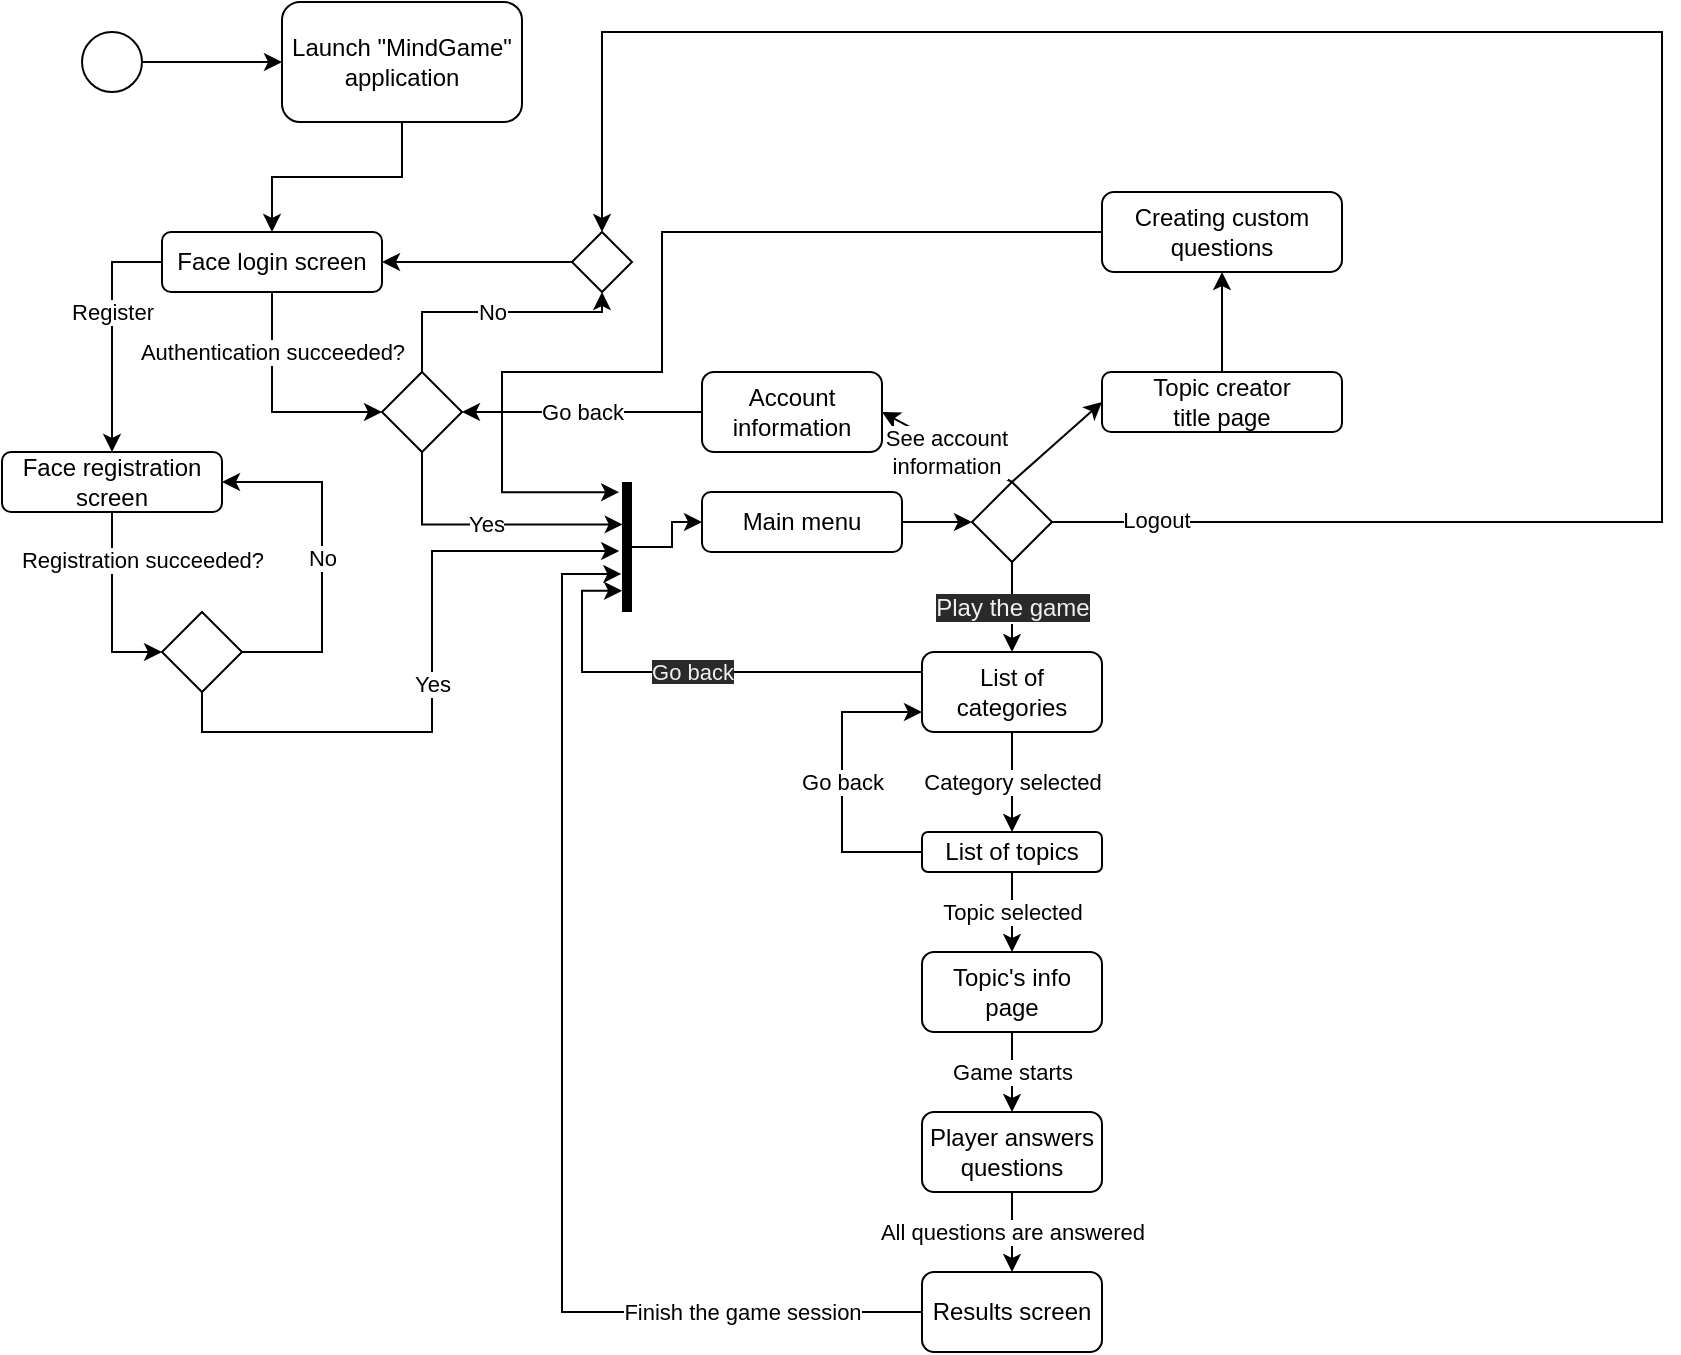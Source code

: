 <mxfile version="15.9.1" type="device"><diagram name="Page-1" id="0783ab3e-0a74-02c8-0abd-f7b4e66b4bec"><mxGraphModel dx="923" dy="528" grid="1" gridSize="10" guides="1" tooltips="1" connect="1" arrows="1" fold="1" page="1" pageScale="1" pageWidth="850" pageHeight="1100" background="none" math="0" shadow="0"><root><mxCell id="0"/><mxCell id="1" parent="0"/><mxCell id="W7WqvX5azxFK83jV7tK1-6" value="" style="edgeStyle=orthogonalEdgeStyle;rounded=0;orthogonalLoop=1;jettySize=auto;html=1;entryX=0.5;entryY=0;entryDx=0;entryDy=0;" parent="1" source="W7WqvX5azxFK83jV7tK1-3" target="W7WqvX5azxFK83jV7tK1-8" edge="1"><mxGeometry relative="1" as="geometry"/></mxCell><mxCell id="W7WqvX5azxFK83jV7tK1-3" value="Launch &quot;MindGame&quot; application" style="rounded=1;whiteSpace=wrap;html=1;" parent="1" vertex="1"><mxGeometry x="150" y="25" width="120" height="60" as="geometry"/></mxCell><mxCell id="W7WqvX5azxFK83jV7tK1-12" value="Authentication succeeded?" style="edgeStyle=orthogonalEdgeStyle;rounded=0;orthogonalLoop=1;jettySize=auto;html=1;entryX=0;entryY=0.5;entryDx=0;entryDy=0;" parent="1" source="W7WqvX5azxFK83jV7tK1-8" target="W7WqvX5azxFK83jV7tK1-10" edge="1"><mxGeometry x="-0.478" relative="1" as="geometry"><mxPoint as="offset"/></mxGeometry></mxCell><mxCell id="nExl_qCz-GagiOkWqs2d-2" value="Register" style="edgeStyle=orthogonalEdgeStyle;rounded=0;orthogonalLoop=1;jettySize=auto;html=1;" edge="1" parent="1" source="W7WqvX5azxFK83jV7tK1-8" target="nExl_qCz-GagiOkWqs2d-1"><mxGeometry x="-0.167" relative="1" as="geometry"><Array as="points"><mxPoint x="65" y="155"/></Array><mxPoint as="offset"/></mxGeometry></mxCell><mxCell id="W7WqvX5azxFK83jV7tK1-8" value="Face login screen" style="rounded=1;whiteSpace=wrap;html=1;" parent="1" vertex="1"><mxGeometry x="90" y="140" width="110" height="30" as="geometry"/></mxCell><mxCell id="W7WqvX5azxFK83jV7tK1-42" value="Yes" style="edgeStyle=orthogonalEdgeStyle;rounded=0;orthogonalLoop=1;jettySize=auto;html=1;entryX=0.933;entryY=0.674;entryDx=0;entryDy=0;entryPerimeter=0;" parent="1" source="W7WqvX5azxFK83jV7tK1-10" target="W7WqvX5azxFK83jV7tK1-18" edge="1"><mxGeometry relative="1" as="geometry"><Array as="points"><mxPoint x="220" y="286"/></Array></mxGeometry></mxCell><mxCell id="W7WqvX5azxFK83jV7tK1-44" value="No" style="edgeStyle=orthogonalEdgeStyle;rounded=0;orthogonalLoop=1;jettySize=auto;html=1;entryX=0.5;entryY=1;entryDx=0;entryDy=0;" parent="1" source="W7WqvX5azxFK83jV7tK1-10" target="W7WqvX5azxFK83jV7tK1-43" edge="1"><mxGeometry relative="1" as="geometry"><Array as="points"><mxPoint x="220" y="180"/><mxPoint x="310" y="180"/></Array></mxGeometry></mxCell><mxCell id="W7WqvX5azxFK83jV7tK1-10" value="" style="rhombus;whiteSpace=wrap;html=1;" parent="1" vertex="1"><mxGeometry x="200" y="210" width="40" height="40" as="geometry"/></mxCell><mxCell id="W7WqvX5azxFK83jV7tK1-38" style="edgeStyle=orthogonalEdgeStyle;rounded=0;orthogonalLoop=1;jettySize=auto;html=1;entryX=0;entryY=0.5;entryDx=0;entryDy=0;" parent="1" source="W7WqvX5azxFK83jV7tK1-17" target="W7WqvX5azxFK83jV7tK1-26" edge="1"><mxGeometry relative="1" as="geometry"/></mxCell><mxCell id="W7WqvX5azxFK83jV7tK1-17" value="Main menu" style="rounded=1;whiteSpace=wrap;html=1;" parent="1" vertex="1"><mxGeometry x="360" y="270" width="100" height="30" as="geometry"/></mxCell><mxCell id="W7WqvX5azxFK83jV7tK1-21" style="edgeStyle=orthogonalEdgeStyle;rounded=0;orthogonalLoop=1;jettySize=auto;html=1;entryX=0;entryY=0.5;entryDx=0;entryDy=0;" parent="1" source="W7WqvX5azxFK83jV7tK1-18" target="W7WqvX5azxFK83jV7tK1-17" edge="1"><mxGeometry relative="1" as="geometry"/></mxCell><mxCell id="W7WqvX5azxFK83jV7tK1-18" value="" style="html=1;points=[];perimeter=orthogonalPerimeter;fillColor=#000000;strokeColor=none;rotation=-180;" parent="1" vertex="1"><mxGeometry x="320" y="265" width="5" height="65" as="geometry"/></mxCell><mxCell id="W7WqvX5azxFK83jV7tK1-24" style="edgeStyle=orthogonalEdgeStyle;rounded=0;orthogonalLoop=1;jettySize=auto;html=1;entryX=0;entryY=0.5;entryDx=0;entryDy=0;" parent="1" source="W7WqvX5azxFK83jV7tK1-23" target="W7WqvX5azxFK83jV7tK1-3" edge="1"><mxGeometry relative="1" as="geometry"/></mxCell><mxCell id="W7WqvX5azxFK83jV7tK1-23" value="" style="ellipse;fillColor=#ffffff;strokeColor=#000000;" parent="1" vertex="1"><mxGeometry x="50" y="40" width="30" height="30" as="geometry"/></mxCell><mxCell id="W7WqvX5azxFK83jV7tK1-29" value="&lt;span style=&quot;color: rgb(240 , 240 , 240) ; font-family: &amp;#34;helvetica&amp;#34; ; font-size: 12px ; font-style: normal ; font-weight: 400 ; letter-spacing: normal ; text-align: center ; text-indent: 0px ; text-transform: none ; word-spacing: 0px ; background-color: rgb(42 , 42 , 42) ; display: inline ; float: none&quot;&gt;Play the game&lt;/span&gt;" style="edgeStyle=orthogonalEdgeStyle;rounded=0;orthogonalLoop=1;jettySize=auto;html=1;entryX=0.5;entryY=0;entryDx=0;entryDy=0;" parent="1" source="W7WqvX5azxFK83jV7tK1-26" target="W7WqvX5azxFK83jV7tK1-28" edge="1"><mxGeometry relative="1" as="geometry"/></mxCell><mxCell id="W7WqvX5azxFK83jV7tK1-48" value="See account &lt;br&gt;information" style="rounded=0;orthogonalLoop=1;jettySize=auto;html=1;entryX=1;entryY=0.5;entryDx=0;entryDy=0;exitX=0.5;exitY=0;exitDx=0;exitDy=0;" parent="1" source="W7WqvX5azxFK83jV7tK1-26" target="W7WqvX5azxFK83jV7tK1-47" edge="1"><mxGeometry x="-0.025" y="2" relative="1" as="geometry"><mxPoint x="515" y="260" as="sourcePoint"/><mxPoint as="offset"/></mxGeometry></mxCell><mxCell id="W7WqvX5azxFK83jV7tK1-55" style="edgeStyle=orthogonalEdgeStyle;rounded=0;orthogonalLoop=1;jettySize=auto;html=1;entryX=0.5;entryY=0;entryDx=0;entryDy=0;" parent="1" source="W7WqvX5azxFK83jV7tK1-26" target="W7WqvX5azxFK83jV7tK1-43" edge="1"><mxGeometry relative="1" as="geometry"><mxPoint x="660" y="30" as="targetPoint"/><Array as="points"><mxPoint x="840" y="285"/><mxPoint x="840" y="40"/><mxPoint x="310" y="40"/></Array></mxGeometry></mxCell><mxCell id="W7WqvX5azxFK83jV7tK1-56" value="Logout" style="edgeLabel;html=1;align=center;verticalAlign=middle;resizable=0;points=[];" parent="W7WqvX5azxFK83jV7tK1-55" vertex="1" connectable="0"><mxGeometry x="-0.911" y="1" relative="1" as="geometry"><mxPoint x="-1" as="offset"/></mxGeometry></mxCell><mxCell id="W7WqvX5azxFK83jV7tK1-58" style="rounded=0;orthogonalLoop=1;jettySize=auto;html=1;exitX=0.5;exitY=0;exitDx=0;exitDy=0;entryX=0;entryY=0.5;entryDx=0;entryDy=0;" parent="1" source="W7WqvX5azxFK83jV7tK1-26" target="W7WqvX5azxFK83jV7tK1-57" edge="1"><mxGeometry relative="1" as="geometry"/></mxCell><mxCell id="W7WqvX5azxFK83jV7tK1-26" value="" style="rhombus;whiteSpace=wrap;html=1;" parent="1" vertex="1"><mxGeometry x="495" y="265" width="40" height="40" as="geometry"/></mxCell><mxCell id="W7WqvX5azxFK83jV7tK1-31" value="Category selected" style="edgeStyle=orthogonalEdgeStyle;rounded=0;orthogonalLoop=1;jettySize=auto;html=1;entryX=0.5;entryY=0;entryDx=0;entryDy=0;" parent="1" source="W7WqvX5azxFK83jV7tK1-28" target="W7WqvX5azxFK83jV7tK1-30" edge="1"><mxGeometry relative="1" as="geometry"/></mxCell><mxCell id="W7WqvX5azxFK83jV7tK1-53" value="&lt;span style=&quot;color: rgb(240 , 240 , 240) ; font-family: &amp;#34;helvetica&amp;#34; ; font-size: 11px ; font-style: normal ; font-weight: 400 ; letter-spacing: normal ; text-align: center ; text-indent: 0px ; text-transform: none ; word-spacing: 0px ; background-color: rgb(42 , 42 , 42) ; display: inline ; float: none&quot;&gt;Go back&lt;/span&gt;" style="edgeStyle=orthogonalEdgeStyle;rounded=0;orthogonalLoop=1;jettySize=auto;html=1;exitX=0;exitY=0.25;exitDx=0;exitDy=0;entryX=0.991;entryY=0.163;entryDx=0;entryDy=0;entryPerimeter=0;" parent="1" source="W7WqvX5azxFK83jV7tK1-28" target="W7WqvX5azxFK83jV7tK1-18" edge="1"><mxGeometry relative="1" as="geometry"><mxPoint x="280" y="320" as="targetPoint"/><Array as="points"><mxPoint x="300" y="360"/><mxPoint x="300" y="319"/></Array></mxGeometry></mxCell><mxCell id="W7WqvX5azxFK83jV7tK1-28" value="List of categories" style="rounded=1;whiteSpace=wrap;html=1;" parent="1" vertex="1"><mxGeometry x="470" y="350" width="90" height="40" as="geometry"/></mxCell><mxCell id="W7WqvX5azxFK83jV7tK1-33" value="Topic selected" style="edgeStyle=orthogonalEdgeStyle;rounded=0;orthogonalLoop=1;jettySize=auto;html=1;entryX=0.5;entryY=0;entryDx=0;entryDy=0;" parent="1" source="W7WqvX5azxFK83jV7tK1-30" target="W7WqvX5azxFK83jV7tK1-32" edge="1"><mxGeometry relative="1" as="geometry"/></mxCell><mxCell id="W7WqvX5azxFK83jV7tK1-51" value="Go back" style="edgeStyle=orthogonalEdgeStyle;rounded=0;orthogonalLoop=1;jettySize=auto;html=1;exitX=0;exitY=0.5;exitDx=0;exitDy=0;entryX=0;entryY=0.75;entryDx=0;entryDy=0;" parent="1" source="W7WqvX5azxFK83jV7tK1-30" target="W7WqvX5azxFK83jV7tK1-28" edge="1"><mxGeometry relative="1" as="geometry"><Array as="points"><mxPoint x="430" y="450"/><mxPoint x="430" y="380"/></Array></mxGeometry></mxCell><mxCell id="W7WqvX5azxFK83jV7tK1-30" value="List of topics" style="rounded=1;whiteSpace=wrap;html=1;" parent="1" vertex="1"><mxGeometry x="470" y="440" width="90" height="20" as="geometry"/></mxCell><mxCell id="W7WqvX5azxFK83jV7tK1-35" value="Game starts" style="edgeStyle=orthogonalEdgeStyle;rounded=0;orthogonalLoop=1;jettySize=auto;html=1;" parent="1" source="W7WqvX5azxFK83jV7tK1-32" target="W7WqvX5azxFK83jV7tK1-34" edge="1"><mxGeometry relative="1" as="geometry"/></mxCell><mxCell id="W7WqvX5azxFK83jV7tK1-32" value="Topic's info page" style="rounded=1;whiteSpace=wrap;html=1;" parent="1" vertex="1"><mxGeometry x="470" y="500" width="90" height="40" as="geometry"/></mxCell><mxCell id="W7WqvX5azxFK83jV7tK1-37" value="All questions are answered" style="edgeStyle=orthogonalEdgeStyle;rounded=0;orthogonalLoop=1;jettySize=auto;html=1;entryX=0.5;entryY=0;entryDx=0;entryDy=0;" parent="1" source="W7WqvX5azxFK83jV7tK1-34" target="W7WqvX5azxFK83jV7tK1-36" edge="1"><mxGeometry relative="1" as="geometry"/></mxCell><mxCell id="W7WqvX5azxFK83jV7tK1-34" value="Player answers questions" style="rounded=1;whiteSpace=wrap;html=1;" parent="1" vertex="1"><mxGeometry x="470" y="580" width="90" height="40" as="geometry"/></mxCell><mxCell id="W7WqvX5azxFK83jV7tK1-54" value="Finish the game session" style="edgeStyle=orthogonalEdgeStyle;rounded=0;orthogonalLoop=1;jettySize=auto;html=1;entryX=1.064;entryY=0.293;entryDx=0;entryDy=0;entryPerimeter=0;" parent="1" source="W7WqvX5azxFK83jV7tK1-36" target="W7WqvX5azxFK83jV7tK1-18" edge="1"><mxGeometry x="-0.689" relative="1" as="geometry"><Array as="points"><mxPoint x="290" y="680"/><mxPoint x="290" y="311"/></Array><mxPoint as="offset"/></mxGeometry></mxCell><mxCell id="W7WqvX5azxFK83jV7tK1-36" value="Results screen" style="rounded=1;whiteSpace=wrap;html=1;" parent="1" vertex="1"><mxGeometry x="470" y="660" width="90" height="40" as="geometry"/></mxCell><mxCell id="W7WqvX5azxFK83jV7tK1-46" style="edgeStyle=orthogonalEdgeStyle;rounded=0;orthogonalLoop=1;jettySize=auto;html=1;entryX=1;entryY=0.5;entryDx=0;entryDy=0;" parent="1" source="W7WqvX5azxFK83jV7tK1-43" target="W7WqvX5azxFK83jV7tK1-8" edge="1"><mxGeometry relative="1" as="geometry"/></mxCell><mxCell id="W7WqvX5azxFK83jV7tK1-43" value="" style="rhombus;" parent="1" vertex="1"><mxGeometry x="295" y="140" width="30" height="30" as="geometry"/></mxCell><mxCell id="W7WqvX5azxFK83jV7tK1-49" value="Go back" style="edgeStyle=none;rounded=0;orthogonalLoop=1;jettySize=auto;html=1;entryX=1;entryY=0.5;entryDx=0;entryDy=0;" parent="1" source="W7WqvX5azxFK83jV7tK1-47" target="W7WqvX5azxFK83jV7tK1-10" edge="1"><mxGeometry relative="1" as="geometry"/></mxCell><mxCell id="W7WqvX5azxFK83jV7tK1-47" value="Account information" style="rounded=1;whiteSpace=wrap;html=1;" parent="1" vertex="1"><mxGeometry x="360" y="210" width="90" height="40" as="geometry"/></mxCell><mxCell id="W7WqvX5azxFK83jV7tK1-60" style="edgeStyle=none;rounded=0;orthogonalLoop=1;jettySize=auto;html=1;entryX=0.5;entryY=1;entryDx=0;entryDy=0;" parent="1" source="W7WqvX5azxFK83jV7tK1-57" target="W7WqvX5azxFK83jV7tK1-59" edge="1"><mxGeometry relative="1" as="geometry"/></mxCell><mxCell id="W7WqvX5azxFK83jV7tK1-57" value="Topic creator &lt;br&gt;title page" style="rounded=1;whiteSpace=wrap;html=1;" parent="1" vertex="1"><mxGeometry x="560" y="210" width="120" height="30" as="geometry"/></mxCell><mxCell id="W7WqvX5azxFK83jV7tK1-63" style="edgeStyle=orthogonalEdgeStyle;rounded=0;orthogonalLoop=1;jettySize=auto;html=1;entryX=1.289;entryY=0.922;entryDx=0;entryDy=0;entryPerimeter=0;" parent="1" source="W7WqvX5azxFK83jV7tK1-59" target="W7WqvX5azxFK83jV7tK1-18" edge="1"><mxGeometry relative="1" as="geometry"><mxPoint x="270" y="270" as="targetPoint"/><Array as="points"><mxPoint x="340" y="140"/><mxPoint x="340" y="210"/><mxPoint x="260" y="210"/><mxPoint x="260" y="270"/></Array></mxGeometry></mxCell><mxCell id="W7WqvX5azxFK83jV7tK1-59" value="Creating custom questions" style="rounded=1;whiteSpace=wrap;html=1;" parent="1" vertex="1"><mxGeometry x="560" y="120" width="120" height="40" as="geometry"/></mxCell><mxCell id="nExl_qCz-GagiOkWqs2d-1" value="Face registration screen" style="rounded=1;whiteSpace=wrap;html=1;" vertex="1" parent="1"><mxGeometry x="10" y="250" width="110" height="30" as="geometry"/></mxCell><mxCell id="nExl_qCz-GagiOkWqs2d-3" value="Registration succeeded?" style="edgeStyle=orthogonalEdgeStyle;rounded=0;orthogonalLoop=1;jettySize=auto;html=1;entryX=0;entryY=0.5;entryDx=0;entryDy=0;exitX=0.5;exitY=1;exitDx=0;exitDy=0;" edge="1" parent="1" target="nExl_qCz-GagiOkWqs2d-6" source="nExl_qCz-GagiOkWqs2d-1"><mxGeometry x="-0.5" y="15" relative="1" as="geometry"><mxPoint as="offset"/><mxPoint x="40" y="290" as="sourcePoint"/></mxGeometry></mxCell><mxCell id="nExl_qCz-GagiOkWqs2d-4" value="Yes" style="edgeStyle=orthogonalEdgeStyle;rounded=0;orthogonalLoop=1;jettySize=auto;html=1;entryX=1.282;entryY=0.469;entryDx=0;entryDy=0;entryPerimeter=0;exitX=0.5;exitY=1;exitDx=0;exitDy=0;" edge="1" parent="1" source="nExl_qCz-GagiOkWqs2d-6" target="W7WqvX5azxFK83jV7tK1-18"><mxGeometry relative="1" as="geometry"><mxPoint x="220" y="300" as="targetPoint"/></mxGeometry></mxCell><mxCell id="nExl_qCz-GagiOkWqs2d-5" value="No" style="edgeStyle=orthogonalEdgeStyle;rounded=0;orthogonalLoop=1;jettySize=auto;html=1;entryX=1;entryY=0.5;entryDx=0;entryDy=0;exitX=1;exitY=0.5;exitDx=0;exitDy=0;" edge="1" parent="1" source="nExl_qCz-GagiOkWqs2d-6" target="nExl_qCz-GagiOkWqs2d-1"><mxGeometry relative="1" as="geometry"><Array as="points"><mxPoint x="170" y="350"/><mxPoint x="170" y="265"/></Array><mxPoint x="205" y="290" as="targetPoint"/></mxGeometry></mxCell><mxCell id="nExl_qCz-GagiOkWqs2d-6" value="" style="rhombus;whiteSpace=wrap;html=1;" vertex="1" parent="1"><mxGeometry x="90" y="330" width="40" height="40" as="geometry"/></mxCell></root></mxGraphModel></diagram></mxfile>